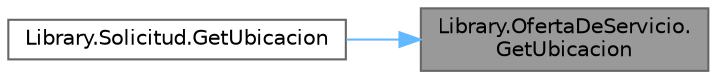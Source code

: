 digraph "Library.OfertaDeServicio.GetUbicacion"
{
 // INTERACTIVE_SVG=YES
 // LATEX_PDF_SIZE
  bgcolor="transparent";
  edge [fontname=Helvetica,fontsize=10,labelfontname=Helvetica,labelfontsize=10];
  node [fontname=Helvetica,fontsize=10,shape=box,height=0.2,width=0.4];
  rankdir="RL";
  Node1 [label="Library.OfertaDeServicio.\lGetUbicacion",height=0.2,width=0.4,color="gray40", fillcolor="grey60", style="filled", fontcolor="black",tooltip="Método para obtener la ubicación de la oferta de servicio"];
  Node1 -> Node2 [dir="back",color="steelblue1",style="solid"];
  Node2 [label="Library.Solicitud.GetUbicacion",height=0.2,width=0.4,color="grey40", fillcolor="white", style="filled",URL="$classLibrary_1_1Solicitud.html#ad76f396679fbd1210caf2e6c2326906d",tooltip="Método para obtener la ubicación de una oferta"];
}
